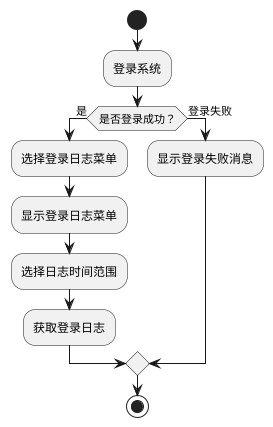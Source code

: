 '系统管理员，查看登录日志

@startuml
start
:登录系统;
if (是否登录成功？) then (是)
  :选择登录日志菜单;
  :显示登录日志菜单;
  :选择日志时间范围;
  :获取登录日志;
else (登录失败)
  :显示登录失败消息;
endif
stop
@enduml
